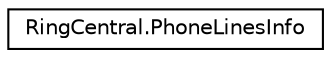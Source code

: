 digraph "Graphical Class Hierarchy"
{
 // LATEX_PDF_SIZE
  edge [fontname="Helvetica",fontsize="10",labelfontname="Helvetica",labelfontsize="10"];
  node [fontname="Helvetica",fontsize="10",shape=record];
  rankdir="LR";
  Node0 [label="RingCentral.PhoneLinesInfo",height=0.2,width=0.4,color="black", fillcolor="white", style="filled",URL="$classRingCentral_1_1PhoneLinesInfo.html",tooltip=" "];
}
